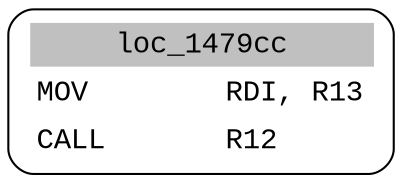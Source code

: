 digraph asm_graph {
1941 [
shape="Mrecord" fontname="Courier New"label =<<table border="0" cellborder="0" cellpadding="3"><tr><td align="center" colspan="2" bgcolor="grey">loc_1479cc</td></tr><tr><td align="left">MOV        RDI, R13</td></tr><tr><td align="left">CALL       R12</td></tr></table>> ];
}